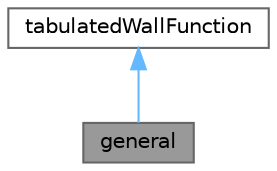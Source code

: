 digraph "general"
{
 // LATEX_PDF_SIZE
  bgcolor="transparent";
  edge [fontname=Helvetica,fontsize=10,labelfontname=Helvetica,labelfontsize=10];
  node [fontname=Helvetica,fontsize=10,shape=box,height=0.2,width=0.4];
  Node1 [id="Node000001",label="general",height=0.2,width=0.4,color="gray40", fillcolor="grey60", style="filled", fontcolor="black",tooltip="Computes U+ as a function of Reynolds number by inverting table of y+ vs U+."];
  Node2 -> Node1 [id="edge1_Node000001_Node000002",dir="back",color="steelblue1",style="solid",tooltip=" "];
  Node2 [id="Node000002",label="tabulatedWallFunction",height=0.2,width=0.4,color="gray40", fillcolor="white", style="filled",URL="$classFoam_1_1tabulatedWallFunctions_1_1tabulatedWallFunction.html",tooltip="Base class for models that generate tabulated wall function data."];
}
